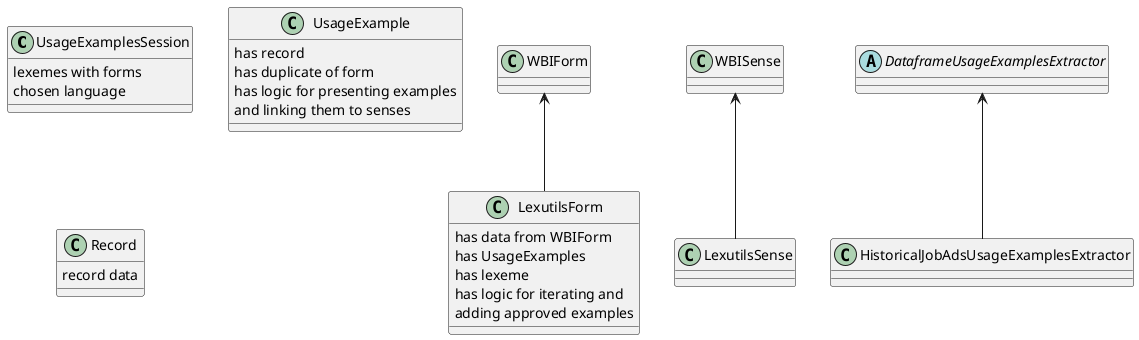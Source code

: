 @startuml
'https://plantuml.com/class-diagram
class UsageExamplesSession{
lexemes with forms
chosen language
}
class UsageExample{
has record
has duplicate of form
has logic for presenting examples
and linking them to senses
}
class Record{
record data
}
class WBIForm
class LexutilsForm{
has data from WBIForm
has UsageExamples
has lexeme
has logic for iterating and
adding approved examples
}
WBIForm <-- LexutilsForm
class WBISense
class LexutilsSense
WBISense <-- LexutilsSense

abstract class DataframeUsageExamplesExtractor
class HistoricalJobAdsUsageExamplesExtractor
DataframeUsageExamplesExtractor <-- HistoricalJobAdsUsageExamplesExtractor
@enduml